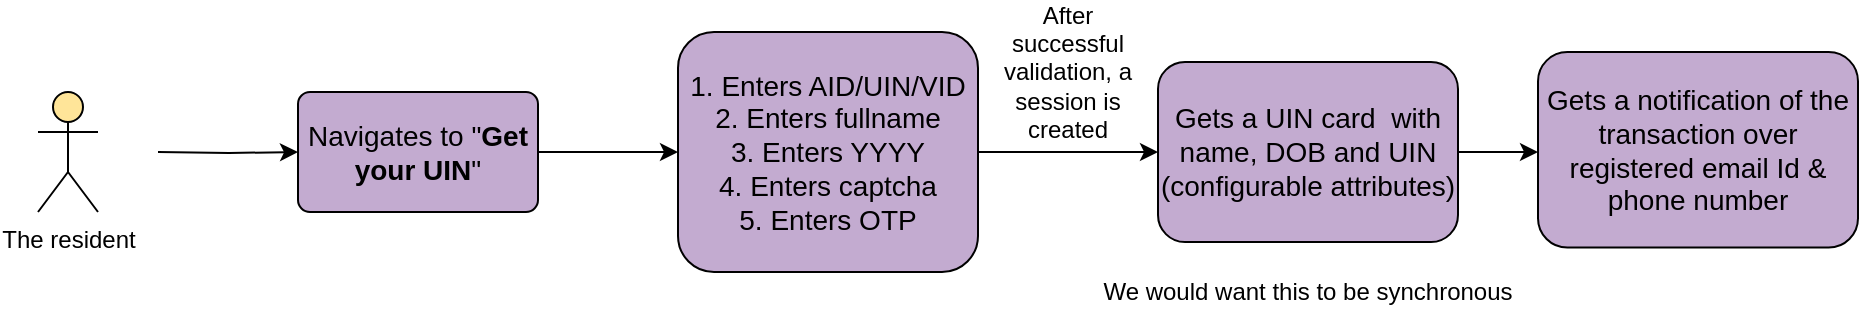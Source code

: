 <mxfile version="17.4.4" type="github">
  <diagram id="H2NDY_aSfh1fat4qzvmX" name="Page-1">
    <mxGraphModel dx="1108" dy="450" grid="1" gridSize="10" guides="1" tooltips="1" connect="1" arrows="1" fold="1" page="1" pageScale="1" pageWidth="850" pageHeight="1100" math="0" shadow="0">
      <root>
        <mxCell id="0" />
        <mxCell id="1" parent="0" />
        <mxCell id="iuM6MjqZFyRonkOEujaM-1" value="The resident" style="shape=umlActor;verticalLabelPosition=bottom;labelBackgroundColor=#ffffff;verticalAlign=top;html=1;outlineConnect=0;fillColor=#FFE599;" vertex="1" parent="1">
          <mxGeometry x="280" y="180" width="30" height="60" as="geometry" />
        </mxCell>
        <mxCell id="iuM6MjqZFyRonkOEujaM-2" value="" style="edgeStyle=orthogonalEdgeStyle;rounded=0;orthogonalLoop=1;jettySize=auto;html=1;" edge="1" parent="1" target="iuM6MjqZFyRonkOEujaM-4">
          <mxGeometry relative="1" as="geometry">
            <mxPoint x="340" y="210" as="sourcePoint" />
          </mxGeometry>
        </mxCell>
        <mxCell id="iuM6MjqZFyRonkOEujaM-3" value="" style="edgeStyle=orthogonalEdgeStyle;rounded=0;orthogonalLoop=1;jettySize=auto;html=1;" edge="1" parent="1" source="iuM6MjqZFyRonkOEujaM-4" target="iuM6MjqZFyRonkOEujaM-6">
          <mxGeometry relative="1" as="geometry" />
        </mxCell>
        <mxCell id="iuM6MjqZFyRonkOEujaM-4" value="&lt;div style=&quot;font-size: 14px&quot;&gt;Navigates to &quot;&lt;b&gt;Get your UIN&lt;/b&gt;&quot;&lt;br&gt;&lt;/div&gt;" style="rounded=1;whiteSpace=wrap;html=1;fillColor=#C3ABD0;arcSize=10;" vertex="1" parent="1">
          <mxGeometry x="410" y="180" width="120" height="60" as="geometry" />
        </mxCell>
        <mxCell id="iuM6MjqZFyRonkOEujaM-5" value="" style="edgeStyle=orthogonalEdgeStyle;rounded=0;orthogonalLoop=1;jettySize=auto;html=1;" edge="1" parent="1" source="iuM6MjqZFyRonkOEujaM-6" target="iuM6MjqZFyRonkOEujaM-8">
          <mxGeometry relative="1" as="geometry" />
        </mxCell>
        <mxCell id="iuM6MjqZFyRonkOEujaM-6" value="&lt;font style=&quot;font-size: 14px&quot;&gt;1. Enters AID/UIN/VID&lt;br&gt;2.&amp;nbsp;Enters fullname&lt;br&gt;3. Enters YYYY&lt;br&gt;4. Enters captcha&lt;br&gt;5. Enters OTP&lt;/font&gt;" style="rounded=1;whiteSpace=wrap;html=1;fillColor=#C3ABD0;" vertex="1" parent="1">
          <mxGeometry x="600" y="150" width="150" height="120" as="geometry" />
        </mxCell>
        <mxCell id="iuM6MjqZFyRonkOEujaM-7" value="" style="edgeStyle=orthogonalEdgeStyle;rounded=0;orthogonalLoop=1;jettySize=auto;html=1;entryX=0;entryY=0.5;entryDx=0;entryDy=0;" edge="1" parent="1" source="iuM6MjqZFyRonkOEujaM-8">
          <mxGeometry relative="1" as="geometry">
            <mxPoint x="1030" y="210.005" as="targetPoint" />
          </mxGeometry>
        </mxCell>
        <mxCell id="iuM6MjqZFyRonkOEujaM-8" value="&lt;font style=&quot;font-size: 14px&quot;&gt;Gets a UIN card&amp;nbsp; with name, DOB and UIN (configurable attributes)&lt;/font&gt;" style="rounded=1;whiteSpace=wrap;html=1;fillColor=#C3ABD0;" vertex="1" parent="1">
          <mxGeometry x="840" y="165" width="150" height="90" as="geometry" />
        </mxCell>
        <mxCell id="iuM6MjqZFyRonkOEujaM-9" value="&lt;font style=&quot;font-size: 14px&quot;&gt;Gets a notification of the transaction over registered email Id &amp;amp; phone number&lt;/font&gt;" style="rounded=1;whiteSpace=wrap;html=1;fillColor=#C3ABD0;" vertex="1" parent="1">
          <mxGeometry x="1030" y="160" width="160" height="97.81" as="geometry" />
        </mxCell>
        <mxCell id="iuM6MjqZFyRonkOEujaM-10" value="After successful validation, a session is created" style="text;html=1;strokeColor=none;fillColor=none;align=center;verticalAlign=middle;whiteSpace=wrap;rounded=0;" vertex="1" parent="1">
          <mxGeometry x="760" y="160" width="70" height="20" as="geometry" />
        </mxCell>
        <mxCell id="iuM6MjqZFyRonkOEujaM-11" value="We would want this to be synchronous" style="text;html=1;strokeColor=none;fillColor=none;align=center;verticalAlign=middle;whiteSpace=wrap;rounded=0;shadow=0;" vertex="1" parent="1">
          <mxGeometry x="800" y="270" width="230" height="20" as="geometry" />
        </mxCell>
      </root>
    </mxGraphModel>
  </diagram>
</mxfile>
